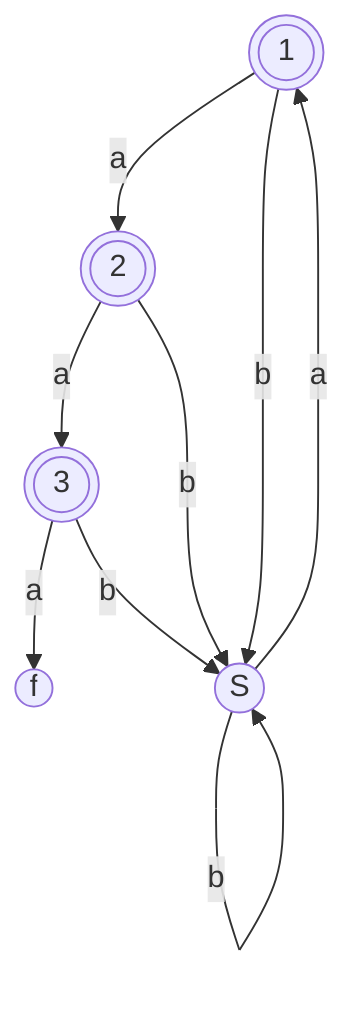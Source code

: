 flowchart TD
    7s((S))
    7f((f))
    71(((1)))
    72(((2)))
    73(((3)))
    7s -->|b| 7s
    7s -->|a| 71 -->|a| 72 -->|a| 73 -->|a| 7f
    71 -->|b| 7s
    72 -->|b| 7s
    73 -->|b| 7s